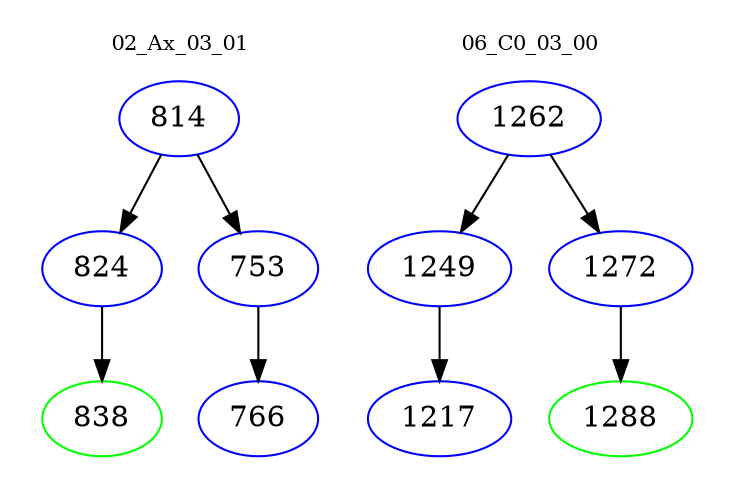 digraph{
subgraph cluster_0 {
color = white
label = "02_Ax_03_01";
fontsize=10;
T0_814 [label="814", color="blue"]
T0_814 -> T0_824 [color="black"]
T0_824 [label="824", color="blue"]
T0_824 -> T0_838 [color="black"]
T0_838 [label="838", color="green"]
T0_814 -> T0_753 [color="black"]
T0_753 [label="753", color="blue"]
T0_753 -> T0_766 [color="black"]
T0_766 [label="766", color="blue"]
}
subgraph cluster_1 {
color = white
label = "06_C0_03_00";
fontsize=10;
T1_1262 [label="1262", color="blue"]
T1_1262 -> T1_1249 [color="black"]
T1_1249 [label="1249", color="blue"]
T1_1249 -> T1_1217 [color="black"]
T1_1217 [label="1217", color="blue"]
T1_1262 -> T1_1272 [color="black"]
T1_1272 [label="1272", color="blue"]
T1_1272 -> T1_1288 [color="black"]
T1_1288 [label="1288", color="green"]
}
}
